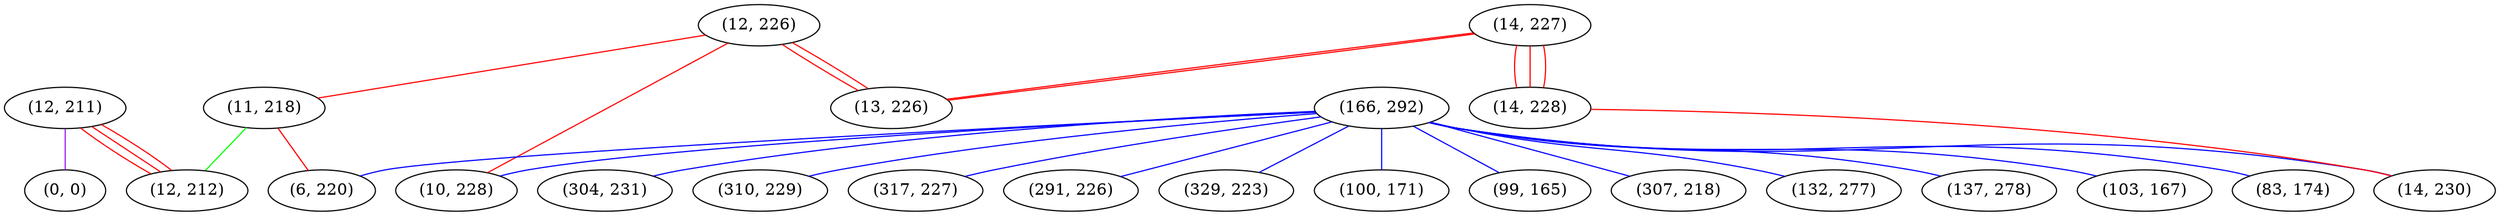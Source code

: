 graph "" {
"(12, 226)";
"(166, 292)";
"(137, 278)";
"(103, 167)";
"(83, 174)";
"(11, 218)";
"(12, 211)";
"(14, 227)";
"(304, 231)";
"(13, 226)";
"(10, 228)";
"(14, 228)";
"(310, 229)";
"(317, 227)";
"(291, 226)";
"(0, 0)";
"(6, 220)";
"(329, 223)";
"(100, 171)";
"(99, 165)";
"(12, 212)";
"(307, 218)";
"(14, 230)";
"(132, 277)";
"(12, 226)" -- "(11, 218)"  [color=red, key=0, weight=1];
"(12, 226)" -- "(13, 226)"  [color=red, key=0, weight=1];
"(12, 226)" -- "(13, 226)"  [color=red, key=1, weight=1];
"(12, 226)" -- "(10, 228)"  [color=red, key=0, weight=1];
"(166, 292)" -- "(291, 226)"  [color=blue, key=0, weight=3];
"(166, 292)" -- "(10, 228)"  [color=blue, key=0, weight=3];
"(166, 292)" -- "(6, 220)"  [color=blue, key=0, weight=3];
"(166, 292)" -- "(307, 218)"  [color=blue, key=0, weight=3];
"(166, 292)" -- "(317, 227)"  [color=blue, key=0, weight=3];
"(166, 292)" -- "(137, 278)"  [color=blue, key=0, weight=3];
"(166, 292)" -- "(103, 167)"  [color=blue, key=0, weight=3];
"(166, 292)" -- "(83, 174)"  [color=blue, key=0, weight=3];
"(166, 292)" -- "(14, 230)"  [color=blue, key=0, weight=3];
"(166, 292)" -- "(329, 223)"  [color=blue, key=0, weight=3];
"(166, 292)" -- "(304, 231)"  [color=blue, key=0, weight=3];
"(166, 292)" -- "(310, 229)"  [color=blue, key=0, weight=3];
"(166, 292)" -- "(132, 277)"  [color=blue, key=0, weight=3];
"(166, 292)" -- "(100, 171)"  [color=blue, key=0, weight=3];
"(166, 292)" -- "(99, 165)"  [color=blue, key=0, weight=3];
"(11, 218)" -- "(6, 220)"  [color=red, key=0, weight=1];
"(11, 218)" -- "(12, 212)"  [color=green, key=0, weight=2];
"(12, 211)" -- "(12, 212)"  [color=red, key=0, weight=1];
"(12, 211)" -- "(12, 212)"  [color=red, key=1, weight=1];
"(12, 211)" -- "(12, 212)"  [color=red, key=2, weight=1];
"(12, 211)" -- "(0, 0)"  [color=purple, key=0, weight=4];
"(14, 227)" -- "(14, 228)"  [color=red, key=0, weight=1];
"(14, 227)" -- "(14, 228)"  [color=red, key=1, weight=1];
"(14, 227)" -- "(14, 228)"  [color=red, key=2, weight=1];
"(14, 227)" -- "(13, 226)"  [color=red, key=0, weight=1];
"(14, 227)" -- "(13, 226)"  [color=red, key=1, weight=1];
"(14, 228)" -- "(14, 230)"  [color=red, key=0, weight=1];
}
